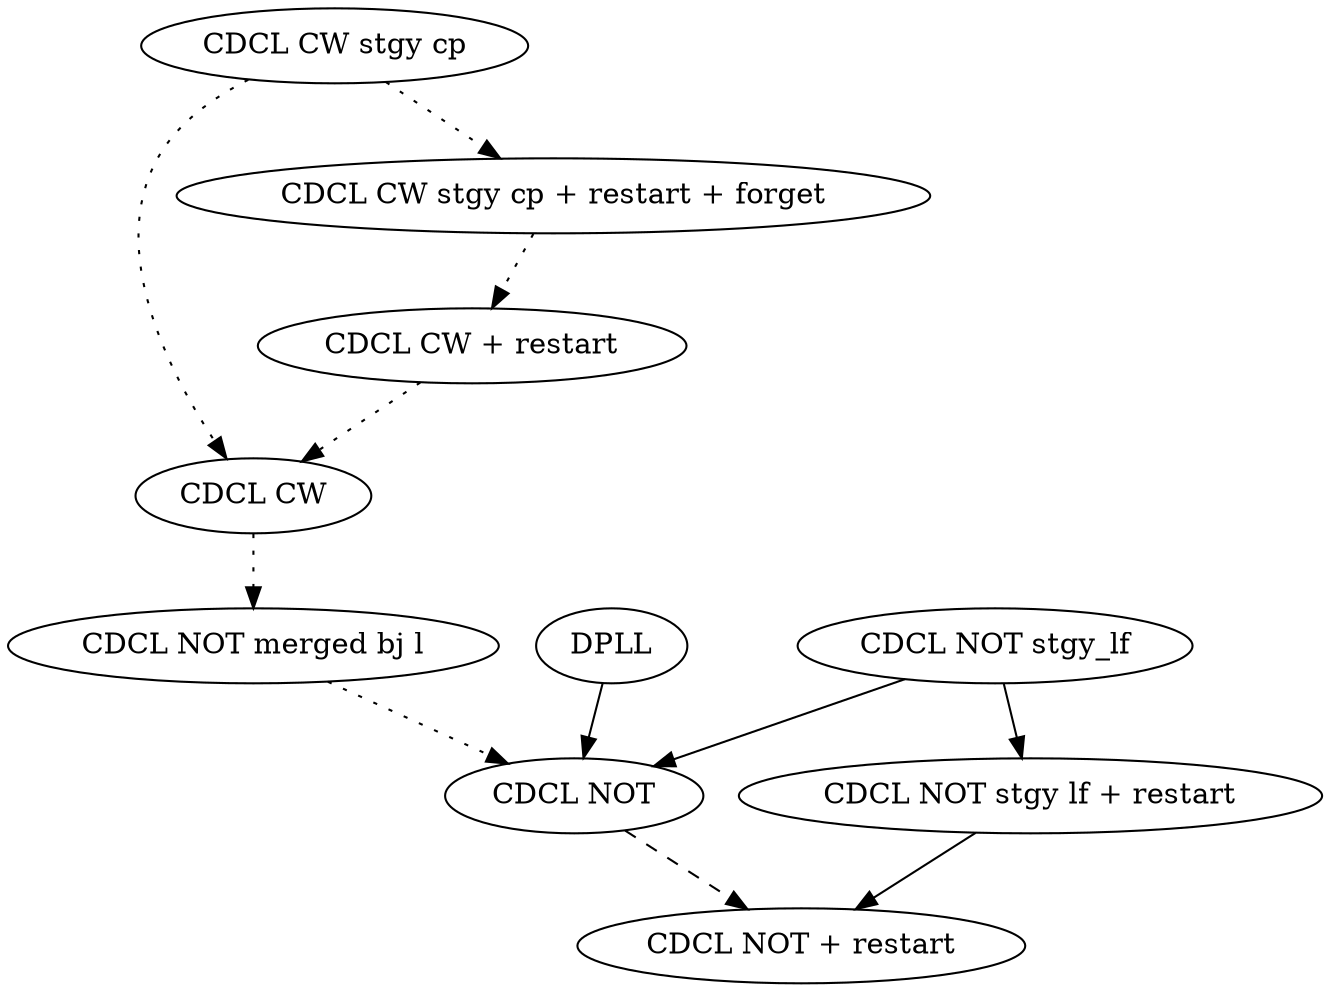 digraph CDCL {
	CDCL_NOT_restart [label = "CDCL NOT + restart"];
	CDCL_NOT [label = "CDCL NOT"];
	CDCL_NOT_stgy [label = "CDCL NOT stgy_lf"];
	CDCL_NOT_stgy_restart[label = "CDCL NOT stgy lf + restart"];
	CDCL_NOT_merged [label = "CDCL NOT merged bj l"];
	DPLL [label = "DPLL"];

	CDCL_NOT_stgy -> CDCL_NOT;
	CDCL_NOT -> CDCL_NOT_restart [style = dashed];
	CDCL_NOT_stgy -> CDCL_NOT_stgy_restart -> CDCL_NOT_restart;
	DPLL -> CDCL_NOT;

	CDCL_NOT_merged -> CDCL_NOT [style =dotted];


   	CDCL_CW [label="CDCL CW"];
	CDCL_CW_stgy [label="CDCL CW stgy cp"];
	CDCL_CW_restart [label = "CDCL CW + restart"];
	CDCL_CW_stgy_restart [label = "CDCL CW stgy cp + restart + forget"];

	CDCL_CW_stgy ->	CDCL_CW_stgy_restart -> CDCL_CW_restart [style = dotted];
	CDCL_CW -> CDCL_NOT_merged [style = dotted];
	CDCL_CW_stgy -> CDCL_CW [style = dotted];
	CDCL_CW_restart -> CDCL_CW [style = dotted];

}